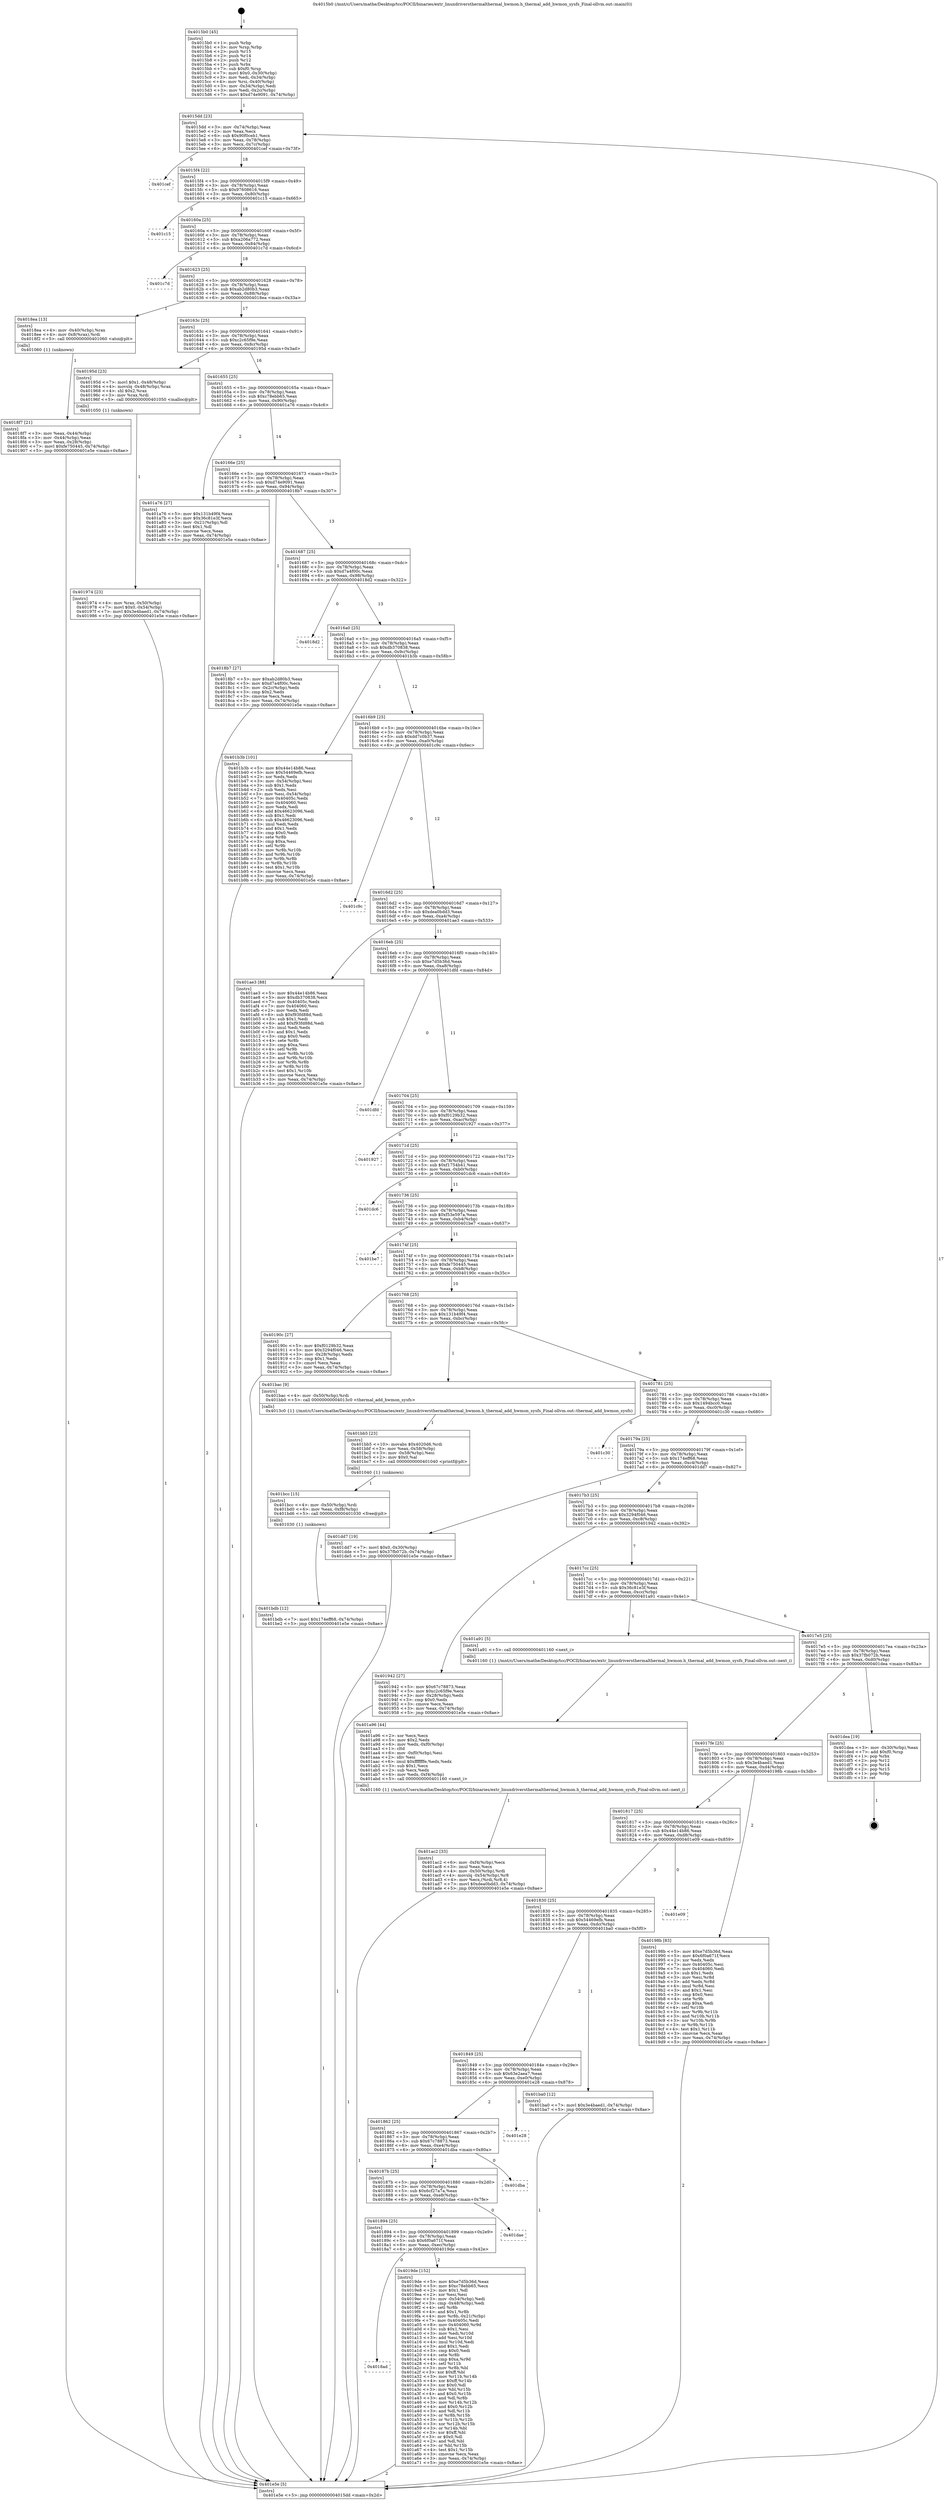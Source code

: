 digraph "0x4015b0" {
  label = "0x4015b0 (/mnt/c/Users/mathe/Desktop/tcc/POCII/binaries/extr_linuxdriversthermalthermal_hwmon.h_thermal_add_hwmon_sysfs_Final-ollvm.out::main(0))"
  labelloc = "t"
  node[shape=record]

  Entry [label="",width=0.3,height=0.3,shape=circle,fillcolor=black,style=filled]
  "0x4015dd" [label="{
     0x4015dd [23]\l
     | [instrs]\l
     &nbsp;&nbsp;0x4015dd \<+3\>: mov -0x74(%rbp),%eax\l
     &nbsp;&nbsp;0x4015e0 \<+2\>: mov %eax,%ecx\l
     &nbsp;&nbsp;0x4015e2 \<+6\>: sub $0x90f0ceb1,%ecx\l
     &nbsp;&nbsp;0x4015e8 \<+3\>: mov %eax,-0x78(%rbp)\l
     &nbsp;&nbsp;0x4015eb \<+3\>: mov %ecx,-0x7c(%rbp)\l
     &nbsp;&nbsp;0x4015ee \<+6\>: je 0000000000401cef \<main+0x73f\>\l
  }"]
  "0x401cef" [label="{
     0x401cef\l
  }", style=dashed]
  "0x4015f4" [label="{
     0x4015f4 [22]\l
     | [instrs]\l
     &nbsp;&nbsp;0x4015f4 \<+5\>: jmp 00000000004015f9 \<main+0x49\>\l
     &nbsp;&nbsp;0x4015f9 \<+3\>: mov -0x78(%rbp),%eax\l
     &nbsp;&nbsp;0x4015fc \<+5\>: sub $0x97608616,%eax\l
     &nbsp;&nbsp;0x401601 \<+3\>: mov %eax,-0x80(%rbp)\l
     &nbsp;&nbsp;0x401604 \<+6\>: je 0000000000401c15 \<main+0x665\>\l
  }"]
  Exit [label="",width=0.3,height=0.3,shape=circle,fillcolor=black,style=filled,peripheries=2]
  "0x401c15" [label="{
     0x401c15\l
  }", style=dashed]
  "0x40160a" [label="{
     0x40160a [25]\l
     | [instrs]\l
     &nbsp;&nbsp;0x40160a \<+5\>: jmp 000000000040160f \<main+0x5f\>\l
     &nbsp;&nbsp;0x40160f \<+3\>: mov -0x78(%rbp),%eax\l
     &nbsp;&nbsp;0x401612 \<+5\>: sub $0xa206a772,%eax\l
     &nbsp;&nbsp;0x401617 \<+6\>: mov %eax,-0x84(%rbp)\l
     &nbsp;&nbsp;0x40161d \<+6\>: je 0000000000401c7d \<main+0x6cd\>\l
  }"]
  "0x401bdb" [label="{
     0x401bdb [12]\l
     | [instrs]\l
     &nbsp;&nbsp;0x401bdb \<+7\>: movl $0x174eff68,-0x74(%rbp)\l
     &nbsp;&nbsp;0x401be2 \<+5\>: jmp 0000000000401e5e \<main+0x8ae\>\l
  }"]
  "0x401c7d" [label="{
     0x401c7d\l
  }", style=dashed]
  "0x401623" [label="{
     0x401623 [25]\l
     | [instrs]\l
     &nbsp;&nbsp;0x401623 \<+5\>: jmp 0000000000401628 \<main+0x78\>\l
     &nbsp;&nbsp;0x401628 \<+3\>: mov -0x78(%rbp),%eax\l
     &nbsp;&nbsp;0x40162b \<+5\>: sub $0xab2d80b3,%eax\l
     &nbsp;&nbsp;0x401630 \<+6\>: mov %eax,-0x88(%rbp)\l
     &nbsp;&nbsp;0x401636 \<+6\>: je 00000000004018ea \<main+0x33a\>\l
  }"]
  "0x401bcc" [label="{
     0x401bcc [15]\l
     | [instrs]\l
     &nbsp;&nbsp;0x401bcc \<+4\>: mov -0x50(%rbp),%rdi\l
     &nbsp;&nbsp;0x401bd0 \<+6\>: mov %eax,-0xf8(%rbp)\l
     &nbsp;&nbsp;0x401bd6 \<+5\>: call 0000000000401030 \<free@plt\>\l
     | [calls]\l
     &nbsp;&nbsp;0x401030 \{1\} (unknown)\l
  }"]
  "0x4018ea" [label="{
     0x4018ea [13]\l
     | [instrs]\l
     &nbsp;&nbsp;0x4018ea \<+4\>: mov -0x40(%rbp),%rax\l
     &nbsp;&nbsp;0x4018ee \<+4\>: mov 0x8(%rax),%rdi\l
     &nbsp;&nbsp;0x4018f2 \<+5\>: call 0000000000401060 \<atoi@plt\>\l
     | [calls]\l
     &nbsp;&nbsp;0x401060 \{1\} (unknown)\l
  }"]
  "0x40163c" [label="{
     0x40163c [25]\l
     | [instrs]\l
     &nbsp;&nbsp;0x40163c \<+5\>: jmp 0000000000401641 \<main+0x91\>\l
     &nbsp;&nbsp;0x401641 \<+3\>: mov -0x78(%rbp),%eax\l
     &nbsp;&nbsp;0x401644 \<+5\>: sub $0xc2c65f9e,%eax\l
     &nbsp;&nbsp;0x401649 \<+6\>: mov %eax,-0x8c(%rbp)\l
     &nbsp;&nbsp;0x40164f \<+6\>: je 000000000040195d \<main+0x3ad\>\l
  }"]
  "0x401bb5" [label="{
     0x401bb5 [23]\l
     | [instrs]\l
     &nbsp;&nbsp;0x401bb5 \<+10\>: movabs $0x4020d6,%rdi\l
     &nbsp;&nbsp;0x401bbf \<+3\>: mov %eax,-0x58(%rbp)\l
     &nbsp;&nbsp;0x401bc2 \<+3\>: mov -0x58(%rbp),%esi\l
     &nbsp;&nbsp;0x401bc5 \<+2\>: mov $0x0,%al\l
     &nbsp;&nbsp;0x401bc7 \<+5\>: call 0000000000401040 \<printf@plt\>\l
     | [calls]\l
     &nbsp;&nbsp;0x401040 \{1\} (unknown)\l
  }"]
  "0x40195d" [label="{
     0x40195d [23]\l
     | [instrs]\l
     &nbsp;&nbsp;0x40195d \<+7\>: movl $0x1,-0x48(%rbp)\l
     &nbsp;&nbsp;0x401964 \<+4\>: movslq -0x48(%rbp),%rax\l
     &nbsp;&nbsp;0x401968 \<+4\>: shl $0x2,%rax\l
     &nbsp;&nbsp;0x40196c \<+3\>: mov %rax,%rdi\l
     &nbsp;&nbsp;0x40196f \<+5\>: call 0000000000401050 \<malloc@plt\>\l
     | [calls]\l
     &nbsp;&nbsp;0x401050 \{1\} (unknown)\l
  }"]
  "0x401655" [label="{
     0x401655 [25]\l
     | [instrs]\l
     &nbsp;&nbsp;0x401655 \<+5\>: jmp 000000000040165a \<main+0xaa\>\l
     &nbsp;&nbsp;0x40165a \<+3\>: mov -0x78(%rbp),%eax\l
     &nbsp;&nbsp;0x40165d \<+5\>: sub $0xc78ebb65,%eax\l
     &nbsp;&nbsp;0x401662 \<+6\>: mov %eax,-0x90(%rbp)\l
     &nbsp;&nbsp;0x401668 \<+6\>: je 0000000000401a76 \<main+0x4c6\>\l
  }"]
  "0x401ac2" [label="{
     0x401ac2 [33]\l
     | [instrs]\l
     &nbsp;&nbsp;0x401ac2 \<+6\>: mov -0xf4(%rbp),%ecx\l
     &nbsp;&nbsp;0x401ac8 \<+3\>: imul %eax,%ecx\l
     &nbsp;&nbsp;0x401acb \<+4\>: mov -0x50(%rbp),%rdi\l
     &nbsp;&nbsp;0x401acf \<+4\>: movslq -0x54(%rbp),%r8\l
     &nbsp;&nbsp;0x401ad3 \<+4\>: mov %ecx,(%rdi,%r8,4)\l
     &nbsp;&nbsp;0x401ad7 \<+7\>: movl $0xdea0bdd3,-0x74(%rbp)\l
     &nbsp;&nbsp;0x401ade \<+5\>: jmp 0000000000401e5e \<main+0x8ae\>\l
  }"]
  "0x401a76" [label="{
     0x401a76 [27]\l
     | [instrs]\l
     &nbsp;&nbsp;0x401a76 \<+5\>: mov $0x131b49f4,%eax\l
     &nbsp;&nbsp;0x401a7b \<+5\>: mov $0x36c81e3f,%ecx\l
     &nbsp;&nbsp;0x401a80 \<+3\>: mov -0x21(%rbp),%dl\l
     &nbsp;&nbsp;0x401a83 \<+3\>: test $0x1,%dl\l
     &nbsp;&nbsp;0x401a86 \<+3\>: cmovne %ecx,%eax\l
     &nbsp;&nbsp;0x401a89 \<+3\>: mov %eax,-0x74(%rbp)\l
     &nbsp;&nbsp;0x401a8c \<+5\>: jmp 0000000000401e5e \<main+0x8ae\>\l
  }"]
  "0x40166e" [label="{
     0x40166e [25]\l
     | [instrs]\l
     &nbsp;&nbsp;0x40166e \<+5\>: jmp 0000000000401673 \<main+0xc3\>\l
     &nbsp;&nbsp;0x401673 \<+3\>: mov -0x78(%rbp),%eax\l
     &nbsp;&nbsp;0x401676 \<+5\>: sub $0xd74e9091,%eax\l
     &nbsp;&nbsp;0x40167b \<+6\>: mov %eax,-0x94(%rbp)\l
     &nbsp;&nbsp;0x401681 \<+6\>: je 00000000004018b7 \<main+0x307\>\l
  }"]
  "0x401a96" [label="{
     0x401a96 [44]\l
     | [instrs]\l
     &nbsp;&nbsp;0x401a96 \<+2\>: xor %ecx,%ecx\l
     &nbsp;&nbsp;0x401a98 \<+5\>: mov $0x2,%edx\l
     &nbsp;&nbsp;0x401a9d \<+6\>: mov %edx,-0xf0(%rbp)\l
     &nbsp;&nbsp;0x401aa3 \<+1\>: cltd\l
     &nbsp;&nbsp;0x401aa4 \<+6\>: mov -0xf0(%rbp),%esi\l
     &nbsp;&nbsp;0x401aaa \<+2\>: idiv %esi\l
     &nbsp;&nbsp;0x401aac \<+6\>: imul $0xfffffffe,%edx,%edx\l
     &nbsp;&nbsp;0x401ab2 \<+3\>: sub $0x1,%ecx\l
     &nbsp;&nbsp;0x401ab5 \<+2\>: sub %ecx,%edx\l
     &nbsp;&nbsp;0x401ab7 \<+6\>: mov %edx,-0xf4(%rbp)\l
     &nbsp;&nbsp;0x401abd \<+5\>: call 0000000000401160 \<next_i\>\l
     | [calls]\l
     &nbsp;&nbsp;0x401160 \{1\} (/mnt/c/Users/mathe/Desktop/tcc/POCII/binaries/extr_linuxdriversthermalthermal_hwmon.h_thermal_add_hwmon_sysfs_Final-ollvm.out::next_i)\l
  }"]
  "0x4018b7" [label="{
     0x4018b7 [27]\l
     | [instrs]\l
     &nbsp;&nbsp;0x4018b7 \<+5\>: mov $0xab2d80b3,%eax\l
     &nbsp;&nbsp;0x4018bc \<+5\>: mov $0xd7a4f00c,%ecx\l
     &nbsp;&nbsp;0x4018c1 \<+3\>: mov -0x2c(%rbp),%edx\l
     &nbsp;&nbsp;0x4018c4 \<+3\>: cmp $0x2,%edx\l
     &nbsp;&nbsp;0x4018c7 \<+3\>: cmovne %ecx,%eax\l
     &nbsp;&nbsp;0x4018ca \<+3\>: mov %eax,-0x74(%rbp)\l
     &nbsp;&nbsp;0x4018cd \<+5\>: jmp 0000000000401e5e \<main+0x8ae\>\l
  }"]
  "0x401687" [label="{
     0x401687 [25]\l
     | [instrs]\l
     &nbsp;&nbsp;0x401687 \<+5\>: jmp 000000000040168c \<main+0xdc\>\l
     &nbsp;&nbsp;0x40168c \<+3\>: mov -0x78(%rbp),%eax\l
     &nbsp;&nbsp;0x40168f \<+5\>: sub $0xd7a4f00c,%eax\l
     &nbsp;&nbsp;0x401694 \<+6\>: mov %eax,-0x98(%rbp)\l
     &nbsp;&nbsp;0x40169a \<+6\>: je 00000000004018d2 \<main+0x322\>\l
  }"]
  "0x401e5e" [label="{
     0x401e5e [5]\l
     | [instrs]\l
     &nbsp;&nbsp;0x401e5e \<+5\>: jmp 00000000004015dd \<main+0x2d\>\l
  }"]
  "0x4015b0" [label="{
     0x4015b0 [45]\l
     | [instrs]\l
     &nbsp;&nbsp;0x4015b0 \<+1\>: push %rbp\l
     &nbsp;&nbsp;0x4015b1 \<+3\>: mov %rsp,%rbp\l
     &nbsp;&nbsp;0x4015b4 \<+2\>: push %r15\l
     &nbsp;&nbsp;0x4015b6 \<+2\>: push %r14\l
     &nbsp;&nbsp;0x4015b8 \<+2\>: push %r12\l
     &nbsp;&nbsp;0x4015ba \<+1\>: push %rbx\l
     &nbsp;&nbsp;0x4015bb \<+7\>: sub $0xf0,%rsp\l
     &nbsp;&nbsp;0x4015c2 \<+7\>: movl $0x0,-0x30(%rbp)\l
     &nbsp;&nbsp;0x4015c9 \<+3\>: mov %edi,-0x34(%rbp)\l
     &nbsp;&nbsp;0x4015cc \<+4\>: mov %rsi,-0x40(%rbp)\l
     &nbsp;&nbsp;0x4015d0 \<+3\>: mov -0x34(%rbp),%edi\l
     &nbsp;&nbsp;0x4015d3 \<+3\>: mov %edi,-0x2c(%rbp)\l
     &nbsp;&nbsp;0x4015d6 \<+7\>: movl $0xd74e9091,-0x74(%rbp)\l
  }"]
  "0x4018f7" [label="{
     0x4018f7 [21]\l
     | [instrs]\l
     &nbsp;&nbsp;0x4018f7 \<+3\>: mov %eax,-0x44(%rbp)\l
     &nbsp;&nbsp;0x4018fa \<+3\>: mov -0x44(%rbp),%eax\l
     &nbsp;&nbsp;0x4018fd \<+3\>: mov %eax,-0x28(%rbp)\l
     &nbsp;&nbsp;0x401900 \<+7\>: movl $0xfe750445,-0x74(%rbp)\l
     &nbsp;&nbsp;0x401907 \<+5\>: jmp 0000000000401e5e \<main+0x8ae\>\l
  }"]
  "0x4018ad" [label="{
     0x4018ad\l
  }", style=dashed]
  "0x4018d2" [label="{
     0x4018d2\l
  }", style=dashed]
  "0x4016a0" [label="{
     0x4016a0 [25]\l
     | [instrs]\l
     &nbsp;&nbsp;0x4016a0 \<+5\>: jmp 00000000004016a5 \<main+0xf5\>\l
     &nbsp;&nbsp;0x4016a5 \<+3\>: mov -0x78(%rbp),%eax\l
     &nbsp;&nbsp;0x4016a8 \<+5\>: sub $0xdb370838,%eax\l
     &nbsp;&nbsp;0x4016ad \<+6\>: mov %eax,-0x9c(%rbp)\l
     &nbsp;&nbsp;0x4016b3 \<+6\>: je 0000000000401b3b \<main+0x58b\>\l
  }"]
  "0x4019de" [label="{
     0x4019de [152]\l
     | [instrs]\l
     &nbsp;&nbsp;0x4019de \<+5\>: mov $0xe7d5b36d,%eax\l
     &nbsp;&nbsp;0x4019e3 \<+5\>: mov $0xc78ebb65,%ecx\l
     &nbsp;&nbsp;0x4019e8 \<+2\>: mov $0x1,%dl\l
     &nbsp;&nbsp;0x4019ea \<+2\>: xor %esi,%esi\l
     &nbsp;&nbsp;0x4019ec \<+3\>: mov -0x54(%rbp),%edi\l
     &nbsp;&nbsp;0x4019ef \<+3\>: cmp -0x48(%rbp),%edi\l
     &nbsp;&nbsp;0x4019f2 \<+4\>: setl %r8b\l
     &nbsp;&nbsp;0x4019f6 \<+4\>: and $0x1,%r8b\l
     &nbsp;&nbsp;0x4019fa \<+4\>: mov %r8b,-0x21(%rbp)\l
     &nbsp;&nbsp;0x4019fe \<+7\>: mov 0x40405c,%edi\l
     &nbsp;&nbsp;0x401a05 \<+8\>: mov 0x404060,%r9d\l
     &nbsp;&nbsp;0x401a0d \<+3\>: sub $0x1,%esi\l
     &nbsp;&nbsp;0x401a10 \<+3\>: mov %edi,%r10d\l
     &nbsp;&nbsp;0x401a13 \<+3\>: add %esi,%r10d\l
     &nbsp;&nbsp;0x401a16 \<+4\>: imul %r10d,%edi\l
     &nbsp;&nbsp;0x401a1a \<+3\>: and $0x1,%edi\l
     &nbsp;&nbsp;0x401a1d \<+3\>: cmp $0x0,%edi\l
     &nbsp;&nbsp;0x401a20 \<+4\>: sete %r8b\l
     &nbsp;&nbsp;0x401a24 \<+4\>: cmp $0xa,%r9d\l
     &nbsp;&nbsp;0x401a28 \<+4\>: setl %r11b\l
     &nbsp;&nbsp;0x401a2c \<+3\>: mov %r8b,%bl\l
     &nbsp;&nbsp;0x401a2f \<+3\>: xor $0xff,%bl\l
     &nbsp;&nbsp;0x401a32 \<+3\>: mov %r11b,%r14b\l
     &nbsp;&nbsp;0x401a35 \<+4\>: xor $0xff,%r14b\l
     &nbsp;&nbsp;0x401a39 \<+3\>: xor $0x0,%dl\l
     &nbsp;&nbsp;0x401a3c \<+3\>: mov %bl,%r15b\l
     &nbsp;&nbsp;0x401a3f \<+4\>: and $0x0,%r15b\l
     &nbsp;&nbsp;0x401a43 \<+3\>: and %dl,%r8b\l
     &nbsp;&nbsp;0x401a46 \<+3\>: mov %r14b,%r12b\l
     &nbsp;&nbsp;0x401a49 \<+4\>: and $0x0,%r12b\l
     &nbsp;&nbsp;0x401a4d \<+3\>: and %dl,%r11b\l
     &nbsp;&nbsp;0x401a50 \<+3\>: or %r8b,%r15b\l
     &nbsp;&nbsp;0x401a53 \<+3\>: or %r11b,%r12b\l
     &nbsp;&nbsp;0x401a56 \<+3\>: xor %r12b,%r15b\l
     &nbsp;&nbsp;0x401a59 \<+3\>: or %r14b,%bl\l
     &nbsp;&nbsp;0x401a5c \<+3\>: xor $0xff,%bl\l
     &nbsp;&nbsp;0x401a5f \<+3\>: or $0x0,%dl\l
     &nbsp;&nbsp;0x401a62 \<+2\>: and %dl,%bl\l
     &nbsp;&nbsp;0x401a64 \<+3\>: or %bl,%r15b\l
     &nbsp;&nbsp;0x401a67 \<+4\>: test $0x1,%r15b\l
     &nbsp;&nbsp;0x401a6b \<+3\>: cmovne %ecx,%eax\l
     &nbsp;&nbsp;0x401a6e \<+3\>: mov %eax,-0x74(%rbp)\l
     &nbsp;&nbsp;0x401a71 \<+5\>: jmp 0000000000401e5e \<main+0x8ae\>\l
  }"]
  "0x401b3b" [label="{
     0x401b3b [101]\l
     | [instrs]\l
     &nbsp;&nbsp;0x401b3b \<+5\>: mov $0x44e14b86,%eax\l
     &nbsp;&nbsp;0x401b40 \<+5\>: mov $0x54469efb,%ecx\l
     &nbsp;&nbsp;0x401b45 \<+2\>: xor %edx,%edx\l
     &nbsp;&nbsp;0x401b47 \<+3\>: mov -0x54(%rbp),%esi\l
     &nbsp;&nbsp;0x401b4a \<+3\>: sub $0x1,%edx\l
     &nbsp;&nbsp;0x401b4d \<+2\>: sub %edx,%esi\l
     &nbsp;&nbsp;0x401b4f \<+3\>: mov %esi,-0x54(%rbp)\l
     &nbsp;&nbsp;0x401b52 \<+7\>: mov 0x40405c,%edx\l
     &nbsp;&nbsp;0x401b59 \<+7\>: mov 0x404060,%esi\l
     &nbsp;&nbsp;0x401b60 \<+2\>: mov %edx,%edi\l
     &nbsp;&nbsp;0x401b62 \<+6\>: add $0x46623096,%edi\l
     &nbsp;&nbsp;0x401b68 \<+3\>: sub $0x1,%edi\l
     &nbsp;&nbsp;0x401b6b \<+6\>: sub $0x46623096,%edi\l
     &nbsp;&nbsp;0x401b71 \<+3\>: imul %edi,%edx\l
     &nbsp;&nbsp;0x401b74 \<+3\>: and $0x1,%edx\l
     &nbsp;&nbsp;0x401b77 \<+3\>: cmp $0x0,%edx\l
     &nbsp;&nbsp;0x401b7a \<+4\>: sete %r8b\l
     &nbsp;&nbsp;0x401b7e \<+3\>: cmp $0xa,%esi\l
     &nbsp;&nbsp;0x401b81 \<+4\>: setl %r9b\l
     &nbsp;&nbsp;0x401b85 \<+3\>: mov %r8b,%r10b\l
     &nbsp;&nbsp;0x401b88 \<+3\>: and %r9b,%r10b\l
     &nbsp;&nbsp;0x401b8b \<+3\>: xor %r9b,%r8b\l
     &nbsp;&nbsp;0x401b8e \<+3\>: or %r8b,%r10b\l
     &nbsp;&nbsp;0x401b91 \<+4\>: test $0x1,%r10b\l
     &nbsp;&nbsp;0x401b95 \<+3\>: cmovne %ecx,%eax\l
     &nbsp;&nbsp;0x401b98 \<+3\>: mov %eax,-0x74(%rbp)\l
     &nbsp;&nbsp;0x401b9b \<+5\>: jmp 0000000000401e5e \<main+0x8ae\>\l
  }"]
  "0x4016b9" [label="{
     0x4016b9 [25]\l
     | [instrs]\l
     &nbsp;&nbsp;0x4016b9 \<+5\>: jmp 00000000004016be \<main+0x10e\>\l
     &nbsp;&nbsp;0x4016be \<+3\>: mov -0x78(%rbp),%eax\l
     &nbsp;&nbsp;0x4016c1 \<+5\>: sub $0xdd7c0b37,%eax\l
     &nbsp;&nbsp;0x4016c6 \<+6\>: mov %eax,-0xa0(%rbp)\l
     &nbsp;&nbsp;0x4016cc \<+6\>: je 0000000000401c9c \<main+0x6ec\>\l
  }"]
  "0x401894" [label="{
     0x401894 [25]\l
     | [instrs]\l
     &nbsp;&nbsp;0x401894 \<+5\>: jmp 0000000000401899 \<main+0x2e9\>\l
     &nbsp;&nbsp;0x401899 \<+3\>: mov -0x78(%rbp),%eax\l
     &nbsp;&nbsp;0x40189c \<+5\>: sub $0x6f0a671f,%eax\l
     &nbsp;&nbsp;0x4018a1 \<+6\>: mov %eax,-0xec(%rbp)\l
     &nbsp;&nbsp;0x4018a7 \<+6\>: je 00000000004019de \<main+0x42e\>\l
  }"]
  "0x401c9c" [label="{
     0x401c9c\l
  }", style=dashed]
  "0x4016d2" [label="{
     0x4016d2 [25]\l
     | [instrs]\l
     &nbsp;&nbsp;0x4016d2 \<+5\>: jmp 00000000004016d7 \<main+0x127\>\l
     &nbsp;&nbsp;0x4016d7 \<+3\>: mov -0x78(%rbp),%eax\l
     &nbsp;&nbsp;0x4016da \<+5\>: sub $0xdea0bdd3,%eax\l
     &nbsp;&nbsp;0x4016df \<+6\>: mov %eax,-0xa4(%rbp)\l
     &nbsp;&nbsp;0x4016e5 \<+6\>: je 0000000000401ae3 \<main+0x533\>\l
  }"]
  "0x401dae" [label="{
     0x401dae\l
  }", style=dashed]
  "0x401ae3" [label="{
     0x401ae3 [88]\l
     | [instrs]\l
     &nbsp;&nbsp;0x401ae3 \<+5\>: mov $0x44e14b86,%eax\l
     &nbsp;&nbsp;0x401ae8 \<+5\>: mov $0xdb370838,%ecx\l
     &nbsp;&nbsp;0x401aed \<+7\>: mov 0x40405c,%edx\l
     &nbsp;&nbsp;0x401af4 \<+7\>: mov 0x404060,%esi\l
     &nbsp;&nbsp;0x401afb \<+2\>: mov %edx,%edi\l
     &nbsp;&nbsp;0x401afd \<+6\>: sub $0xf93fd88d,%edi\l
     &nbsp;&nbsp;0x401b03 \<+3\>: sub $0x1,%edi\l
     &nbsp;&nbsp;0x401b06 \<+6\>: add $0xf93fd88d,%edi\l
     &nbsp;&nbsp;0x401b0c \<+3\>: imul %edi,%edx\l
     &nbsp;&nbsp;0x401b0f \<+3\>: and $0x1,%edx\l
     &nbsp;&nbsp;0x401b12 \<+3\>: cmp $0x0,%edx\l
     &nbsp;&nbsp;0x401b15 \<+4\>: sete %r8b\l
     &nbsp;&nbsp;0x401b19 \<+3\>: cmp $0xa,%esi\l
     &nbsp;&nbsp;0x401b1c \<+4\>: setl %r9b\l
     &nbsp;&nbsp;0x401b20 \<+3\>: mov %r8b,%r10b\l
     &nbsp;&nbsp;0x401b23 \<+3\>: and %r9b,%r10b\l
     &nbsp;&nbsp;0x401b26 \<+3\>: xor %r9b,%r8b\l
     &nbsp;&nbsp;0x401b29 \<+3\>: or %r8b,%r10b\l
     &nbsp;&nbsp;0x401b2c \<+4\>: test $0x1,%r10b\l
     &nbsp;&nbsp;0x401b30 \<+3\>: cmovne %ecx,%eax\l
     &nbsp;&nbsp;0x401b33 \<+3\>: mov %eax,-0x74(%rbp)\l
     &nbsp;&nbsp;0x401b36 \<+5\>: jmp 0000000000401e5e \<main+0x8ae\>\l
  }"]
  "0x4016eb" [label="{
     0x4016eb [25]\l
     | [instrs]\l
     &nbsp;&nbsp;0x4016eb \<+5\>: jmp 00000000004016f0 \<main+0x140\>\l
     &nbsp;&nbsp;0x4016f0 \<+3\>: mov -0x78(%rbp),%eax\l
     &nbsp;&nbsp;0x4016f3 \<+5\>: sub $0xe7d5b36d,%eax\l
     &nbsp;&nbsp;0x4016f8 \<+6\>: mov %eax,-0xa8(%rbp)\l
     &nbsp;&nbsp;0x4016fe \<+6\>: je 0000000000401dfd \<main+0x84d\>\l
  }"]
  "0x40187b" [label="{
     0x40187b [25]\l
     | [instrs]\l
     &nbsp;&nbsp;0x40187b \<+5\>: jmp 0000000000401880 \<main+0x2d0\>\l
     &nbsp;&nbsp;0x401880 \<+3\>: mov -0x78(%rbp),%eax\l
     &nbsp;&nbsp;0x401883 \<+5\>: sub $0x6cf27a7a,%eax\l
     &nbsp;&nbsp;0x401888 \<+6\>: mov %eax,-0xe8(%rbp)\l
     &nbsp;&nbsp;0x40188e \<+6\>: je 0000000000401dae \<main+0x7fe\>\l
  }"]
  "0x401dfd" [label="{
     0x401dfd\l
  }", style=dashed]
  "0x401704" [label="{
     0x401704 [25]\l
     | [instrs]\l
     &nbsp;&nbsp;0x401704 \<+5\>: jmp 0000000000401709 \<main+0x159\>\l
     &nbsp;&nbsp;0x401709 \<+3\>: mov -0x78(%rbp),%eax\l
     &nbsp;&nbsp;0x40170c \<+5\>: sub $0xf0129b32,%eax\l
     &nbsp;&nbsp;0x401711 \<+6\>: mov %eax,-0xac(%rbp)\l
     &nbsp;&nbsp;0x401717 \<+6\>: je 0000000000401927 \<main+0x377\>\l
  }"]
  "0x401dba" [label="{
     0x401dba\l
  }", style=dashed]
  "0x401927" [label="{
     0x401927\l
  }", style=dashed]
  "0x40171d" [label="{
     0x40171d [25]\l
     | [instrs]\l
     &nbsp;&nbsp;0x40171d \<+5\>: jmp 0000000000401722 \<main+0x172\>\l
     &nbsp;&nbsp;0x401722 \<+3\>: mov -0x78(%rbp),%eax\l
     &nbsp;&nbsp;0x401725 \<+5\>: sub $0xf1754b41,%eax\l
     &nbsp;&nbsp;0x40172a \<+6\>: mov %eax,-0xb0(%rbp)\l
     &nbsp;&nbsp;0x401730 \<+6\>: je 0000000000401dc6 \<main+0x816\>\l
  }"]
  "0x401862" [label="{
     0x401862 [25]\l
     | [instrs]\l
     &nbsp;&nbsp;0x401862 \<+5\>: jmp 0000000000401867 \<main+0x2b7\>\l
     &nbsp;&nbsp;0x401867 \<+3\>: mov -0x78(%rbp),%eax\l
     &nbsp;&nbsp;0x40186a \<+5\>: sub $0x67c78873,%eax\l
     &nbsp;&nbsp;0x40186f \<+6\>: mov %eax,-0xe4(%rbp)\l
     &nbsp;&nbsp;0x401875 \<+6\>: je 0000000000401dba \<main+0x80a\>\l
  }"]
  "0x401dc6" [label="{
     0x401dc6\l
  }", style=dashed]
  "0x401736" [label="{
     0x401736 [25]\l
     | [instrs]\l
     &nbsp;&nbsp;0x401736 \<+5\>: jmp 000000000040173b \<main+0x18b\>\l
     &nbsp;&nbsp;0x40173b \<+3\>: mov -0x78(%rbp),%eax\l
     &nbsp;&nbsp;0x40173e \<+5\>: sub $0xf53e597a,%eax\l
     &nbsp;&nbsp;0x401743 \<+6\>: mov %eax,-0xb4(%rbp)\l
     &nbsp;&nbsp;0x401749 \<+6\>: je 0000000000401be7 \<main+0x637\>\l
  }"]
  "0x401e28" [label="{
     0x401e28\l
  }", style=dashed]
  "0x401be7" [label="{
     0x401be7\l
  }", style=dashed]
  "0x40174f" [label="{
     0x40174f [25]\l
     | [instrs]\l
     &nbsp;&nbsp;0x40174f \<+5\>: jmp 0000000000401754 \<main+0x1a4\>\l
     &nbsp;&nbsp;0x401754 \<+3\>: mov -0x78(%rbp),%eax\l
     &nbsp;&nbsp;0x401757 \<+5\>: sub $0xfe750445,%eax\l
     &nbsp;&nbsp;0x40175c \<+6\>: mov %eax,-0xb8(%rbp)\l
     &nbsp;&nbsp;0x401762 \<+6\>: je 000000000040190c \<main+0x35c\>\l
  }"]
  "0x401849" [label="{
     0x401849 [25]\l
     | [instrs]\l
     &nbsp;&nbsp;0x401849 \<+5\>: jmp 000000000040184e \<main+0x29e\>\l
     &nbsp;&nbsp;0x40184e \<+3\>: mov -0x78(%rbp),%eax\l
     &nbsp;&nbsp;0x401851 \<+5\>: sub $0x63e2aea7,%eax\l
     &nbsp;&nbsp;0x401856 \<+6\>: mov %eax,-0xe0(%rbp)\l
     &nbsp;&nbsp;0x40185c \<+6\>: je 0000000000401e28 \<main+0x878\>\l
  }"]
  "0x40190c" [label="{
     0x40190c [27]\l
     | [instrs]\l
     &nbsp;&nbsp;0x40190c \<+5\>: mov $0xf0129b32,%eax\l
     &nbsp;&nbsp;0x401911 \<+5\>: mov $0x3294f046,%ecx\l
     &nbsp;&nbsp;0x401916 \<+3\>: mov -0x28(%rbp),%edx\l
     &nbsp;&nbsp;0x401919 \<+3\>: cmp $0x1,%edx\l
     &nbsp;&nbsp;0x40191c \<+3\>: cmovl %ecx,%eax\l
     &nbsp;&nbsp;0x40191f \<+3\>: mov %eax,-0x74(%rbp)\l
     &nbsp;&nbsp;0x401922 \<+5\>: jmp 0000000000401e5e \<main+0x8ae\>\l
  }"]
  "0x401768" [label="{
     0x401768 [25]\l
     | [instrs]\l
     &nbsp;&nbsp;0x401768 \<+5\>: jmp 000000000040176d \<main+0x1bd\>\l
     &nbsp;&nbsp;0x40176d \<+3\>: mov -0x78(%rbp),%eax\l
     &nbsp;&nbsp;0x401770 \<+5\>: sub $0x131b49f4,%eax\l
     &nbsp;&nbsp;0x401775 \<+6\>: mov %eax,-0xbc(%rbp)\l
     &nbsp;&nbsp;0x40177b \<+6\>: je 0000000000401bac \<main+0x5fc\>\l
  }"]
  "0x401ba0" [label="{
     0x401ba0 [12]\l
     | [instrs]\l
     &nbsp;&nbsp;0x401ba0 \<+7\>: movl $0x3e4baed1,-0x74(%rbp)\l
     &nbsp;&nbsp;0x401ba7 \<+5\>: jmp 0000000000401e5e \<main+0x8ae\>\l
  }"]
  "0x401bac" [label="{
     0x401bac [9]\l
     | [instrs]\l
     &nbsp;&nbsp;0x401bac \<+4\>: mov -0x50(%rbp),%rdi\l
     &nbsp;&nbsp;0x401bb0 \<+5\>: call 00000000004013c0 \<thermal_add_hwmon_sysfs\>\l
     | [calls]\l
     &nbsp;&nbsp;0x4013c0 \{1\} (/mnt/c/Users/mathe/Desktop/tcc/POCII/binaries/extr_linuxdriversthermalthermal_hwmon.h_thermal_add_hwmon_sysfs_Final-ollvm.out::thermal_add_hwmon_sysfs)\l
  }"]
  "0x401781" [label="{
     0x401781 [25]\l
     | [instrs]\l
     &nbsp;&nbsp;0x401781 \<+5\>: jmp 0000000000401786 \<main+0x1d6\>\l
     &nbsp;&nbsp;0x401786 \<+3\>: mov -0x78(%rbp),%eax\l
     &nbsp;&nbsp;0x401789 \<+5\>: sub $0x1494bcc0,%eax\l
     &nbsp;&nbsp;0x40178e \<+6\>: mov %eax,-0xc0(%rbp)\l
     &nbsp;&nbsp;0x401794 \<+6\>: je 0000000000401c30 \<main+0x680\>\l
  }"]
  "0x401830" [label="{
     0x401830 [25]\l
     | [instrs]\l
     &nbsp;&nbsp;0x401830 \<+5\>: jmp 0000000000401835 \<main+0x285\>\l
     &nbsp;&nbsp;0x401835 \<+3\>: mov -0x78(%rbp),%eax\l
     &nbsp;&nbsp;0x401838 \<+5\>: sub $0x54469efb,%eax\l
     &nbsp;&nbsp;0x40183d \<+6\>: mov %eax,-0xdc(%rbp)\l
     &nbsp;&nbsp;0x401843 \<+6\>: je 0000000000401ba0 \<main+0x5f0\>\l
  }"]
  "0x401c30" [label="{
     0x401c30\l
  }", style=dashed]
  "0x40179a" [label="{
     0x40179a [25]\l
     | [instrs]\l
     &nbsp;&nbsp;0x40179a \<+5\>: jmp 000000000040179f \<main+0x1ef\>\l
     &nbsp;&nbsp;0x40179f \<+3\>: mov -0x78(%rbp),%eax\l
     &nbsp;&nbsp;0x4017a2 \<+5\>: sub $0x174eff68,%eax\l
     &nbsp;&nbsp;0x4017a7 \<+6\>: mov %eax,-0xc4(%rbp)\l
     &nbsp;&nbsp;0x4017ad \<+6\>: je 0000000000401dd7 \<main+0x827\>\l
  }"]
  "0x401e09" [label="{
     0x401e09\l
  }", style=dashed]
  "0x401dd7" [label="{
     0x401dd7 [19]\l
     | [instrs]\l
     &nbsp;&nbsp;0x401dd7 \<+7\>: movl $0x0,-0x30(%rbp)\l
     &nbsp;&nbsp;0x401dde \<+7\>: movl $0x37fb072b,-0x74(%rbp)\l
     &nbsp;&nbsp;0x401de5 \<+5\>: jmp 0000000000401e5e \<main+0x8ae\>\l
  }"]
  "0x4017b3" [label="{
     0x4017b3 [25]\l
     | [instrs]\l
     &nbsp;&nbsp;0x4017b3 \<+5\>: jmp 00000000004017b8 \<main+0x208\>\l
     &nbsp;&nbsp;0x4017b8 \<+3\>: mov -0x78(%rbp),%eax\l
     &nbsp;&nbsp;0x4017bb \<+5\>: sub $0x3294f046,%eax\l
     &nbsp;&nbsp;0x4017c0 \<+6\>: mov %eax,-0xc8(%rbp)\l
     &nbsp;&nbsp;0x4017c6 \<+6\>: je 0000000000401942 \<main+0x392\>\l
  }"]
  "0x401817" [label="{
     0x401817 [25]\l
     | [instrs]\l
     &nbsp;&nbsp;0x401817 \<+5\>: jmp 000000000040181c \<main+0x26c\>\l
     &nbsp;&nbsp;0x40181c \<+3\>: mov -0x78(%rbp),%eax\l
     &nbsp;&nbsp;0x40181f \<+5\>: sub $0x44e14b86,%eax\l
     &nbsp;&nbsp;0x401824 \<+6\>: mov %eax,-0xd8(%rbp)\l
     &nbsp;&nbsp;0x40182a \<+6\>: je 0000000000401e09 \<main+0x859\>\l
  }"]
  "0x401942" [label="{
     0x401942 [27]\l
     | [instrs]\l
     &nbsp;&nbsp;0x401942 \<+5\>: mov $0x67c78873,%eax\l
     &nbsp;&nbsp;0x401947 \<+5\>: mov $0xc2c65f9e,%ecx\l
     &nbsp;&nbsp;0x40194c \<+3\>: mov -0x28(%rbp),%edx\l
     &nbsp;&nbsp;0x40194f \<+3\>: cmp $0x0,%edx\l
     &nbsp;&nbsp;0x401952 \<+3\>: cmove %ecx,%eax\l
     &nbsp;&nbsp;0x401955 \<+3\>: mov %eax,-0x74(%rbp)\l
     &nbsp;&nbsp;0x401958 \<+5\>: jmp 0000000000401e5e \<main+0x8ae\>\l
  }"]
  "0x4017cc" [label="{
     0x4017cc [25]\l
     | [instrs]\l
     &nbsp;&nbsp;0x4017cc \<+5\>: jmp 00000000004017d1 \<main+0x221\>\l
     &nbsp;&nbsp;0x4017d1 \<+3\>: mov -0x78(%rbp),%eax\l
     &nbsp;&nbsp;0x4017d4 \<+5\>: sub $0x36c81e3f,%eax\l
     &nbsp;&nbsp;0x4017d9 \<+6\>: mov %eax,-0xcc(%rbp)\l
     &nbsp;&nbsp;0x4017df \<+6\>: je 0000000000401a91 \<main+0x4e1\>\l
  }"]
  "0x401974" [label="{
     0x401974 [23]\l
     | [instrs]\l
     &nbsp;&nbsp;0x401974 \<+4\>: mov %rax,-0x50(%rbp)\l
     &nbsp;&nbsp;0x401978 \<+7\>: movl $0x0,-0x54(%rbp)\l
     &nbsp;&nbsp;0x40197f \<+7\>: movl $0x3e4baed1,-0x74(%rbp)\l
     &nbsp;&nbsp;0x401986 \<+5\>: jmp 0000000000401e5e \<main+0x8ae\>\l
  }"]
  "0x40198b" [label="{
     0x40198b [83]\l
     | [instrs]\l
     &nbsp;&nbsp;0x40198b \<+5\>: mov $0xe7d5b36d,%eax\l
     &nbsp;&nbsp;0x401990 \<+5\>: mov $0x6f0a671f,%ecx\l
     &nbsp;&nbsp;0x401995 \<+2\>: xor %edx,%edx\l
     &nbsp;&nbsp;0x401997 \<+7\>: mov 0x40405c,%esi\l
     &nbsp;&nbsp;0x40199e \<+7\>: mov 0x404060,%edi\l
     &nbsp;&nbsp;0x4019a5 \<+3\>: sub $0x1,%edx\l
     &nbsp;&nbsp;0x4019a8 \<+3\>: mov %esi,%r8d\l
     &nbsp;&nbsp;0x4019ab \<+3\>: add %edx,%r8d\l
     &nbsp;&nbsp;0x4019ae \<+4\>: imul %r8d,%esi\l
     &nbsp;&nbsp;0x4019b2 \<+3\>: and $0x1,%esi\l
     &nbsp;&nbsp;0x4019b5 \<+3\>: cmp $0x0,%esi\l
     &nbsp;&nbsp;0x4019b8 \<+4\>: sete %r9b\l
     &nbsp;&nbsp;0x4019bc \<+3\>: cmp $0xa,%edi\l
     &nbsp;&nbsp;0x4019bf \<+4\>: setl %r10b\l
     &nbsp;&nbsp;0x4019c3 \<+3\>: mov %r9b,%r11b\l
     &nbsp;&nbsp;0x4019c6 \<+3\>: and %r10b,%r11b\l
     &nbsp;&nbsp;0x4019c9 \<+3\>: xor %r10b,%r9b\l
     &nbsp;&nbsp;0x4019cc \<+3\>: or %r9b,%r11b\l
     &nbsp;&nbsp;0x4019cf \<+4\>: test $0x1,%r11b\l
     &nbsp;&nbsp;0x4019d3 \<+3\>: cmovne %ecx,%eax\l
     &nbsp;&nbsp;0x4019d6 \<+3\>: mov %eax,-0x74(%rbp)\l
     &nbsp;&nbsp;0x4019d9 \<+5\>: jmp 0000000000401e5e \<main+0x8ae\>\l
  }"]
  "0x401a91" [label="{
     0x401a91 [5]\l
     | [instrs]\l
     &nbsp;&nbsp;0x401a91 \<+5\>: call 0000000000401160 \<next_i\>\l
     | [calls]\l
     &nbsp;&nbsp;0x401160 \{1\} (/mnt/c/Users/mathe/Desktop/tcc/POCII/binaries/extr_linuxdriversthermalthermal_hwmon.h_thermal_add_hwmon_sysfs_Final-ollvm.out::next_i)\l
  }"]
  "0x4017e5" [label="{
     0x4017e5 [25]\l
     | [instrs]\l
     &nbsp;&nbsp;0x4017e5 \<+5\>: jmp 00000000004017ea \<main+0x23a\>\l
     &nbsp;&nbsp;0x4017ea \<+3\>: mov -0x78(%rbp),%eax\l
     &nbsp;&nbsp;0x4017ed \<+5\>: sub $0x37fb072b,%eax\l
     &nbsp;&nbsp;0x4017f2 \<+6\>: mov %eax,-0xd0(%rbp)\l
     &nbsp;&nbsp;0x4017f8 \<+6\>: je 0000000000401dea \<main+0x83a\>\l
  }"]
  "0x4017fe" [label="{
     0x4017fe [25]\l
     | [instrs]\l
     &nbsp;&nbsp;0x4017fe \<+5\>: jmp 0000000000401803 \<main+0x253\>\l
     &nbsp;&nbsp;0x401803 \<+3\>: mov -0x78(%rbp),%eax\l
     &nbsp;&nbsp;0x401806 \<+5\>: sub $0x3e4baed1,%eax\l
     &nbsp;&nbsp;0x40180b \<+6\>: mov %eax,-0xd4(%rbp)\l
     &nbsp;&nbsp;0x401811 \<+6\>: je 000000000040198b \<main+0x3db\>\l
  }"]
  "0x401dea" [label="{
     0x401dea [19]\l
     | [instrs]\l
     &nbsp;&nbsp;0x401dea \<+3\>: mov -0x30(%rbp),%eax\l
     &nbsp;&nbsp;0x401ded \<+7\>: add $0xf0,%rsp\l
     &nbsp;&nbsp;0x401df4 \<+1\>: pop %rbx\l
     &nbsp;&nbsp;0x401df5 \<+2\>: pop %r12\l
     &nbsp;&nbsp;0x401df7 \<+2\>: pop %r14\l
     &nbsp;&nbsp;0x401df9 \<+2\>: pop %r15\l
     &nbsp;&nbsp;0x401dfb \<+1\>: pop %rbp\l
     &nbsp;&nbsp;0x401dfc \<+1\>: ret\l
  }"]
  Entry -> "0x4015b0" [label=" 1"]
  "0x4015dd" -> "0x401cef" [label=" 0"]
  "0x4015dd" -> "0x4015f4" [label=" 18"]
  "0x401dea" -> Exit [label=" 1"]
  "0x4015f4" -> "0x401c15" [label=" 0"]
  "0x4015f4" -> "0x40160a" [label=" 18"]
  "0x401dd7" -> "0x401e5e" [label=" 1"]
  "0x40160a" -> "0x401c7d" [label=" 0"]
  "0x40160a" -> "0x401623" [label=" 18"]
  "0x401bdb" -> "0x401e5e" [label=" 1"]
  "0x401623" -> "0x4018ea" [label=" 1"]
  "0x401623" -> "0x40163c" [label=" 17"]
  "0x401bcc" -> "0x401bdb" [label=" 1"]
  "0x40163c" -> "0x40195d" [label=" 1"]
  "0x40163c" -> "0x401655" [label=" 16"]
  "0x401bb5" -> "0x401bcc" [label=" 1"]
  "0x401655" -> "0x401a76" [label=" 2"]
  "0x401655" -> "0x40166e" [label=" 14"]
  "0x401bac" -> "0x401bb5" [label=" 1"]
  "0x40166e" -> "0x4018b7" [label=" 1"]
  "0x40166e" -> "0x401687" [label=" 13"]
  "0x4018b7" -> "0x401e5e" [label=" 1"]
  "0x4015b0" -> "0x4015dd" [label=" 1"]
  "0x401e5e" -> "0x4015dd" [label=" 17"]
  "0x4018ea" -> "0x4018f7" [label=" 1"]
  "0x4018f7" -> "0x401e5e" [label=" 1"]
  "0x401ba0" -> "0x401e5e" [label=" 1"]
  "0x401687" -> "0x4018d2" [label=" 0"]
  "0x401687" -> "0x4016a0" [label=" 13"]
  "0x401b3b" -> "0x401e5e" [label=" 1"]
  "0x4016a0" -> "0x401b3b" [label=" 1"]
  "0x4016a0" -> "0x4016b9" [label=" 12"]
  "0x401ae3" -> "0x401e5e" [label=" 1"]
  "0x4016b9" -> "0x401c9c" [label=" 0"]
  "0x4016b9" -> "0x4016d2" [label=" 12"]
  "0x401a96" -> "0x401ac2" [label=" 1"]
  "0x4016d2" -> "0x401ae3" [label=" 1"]
  "0x4016d2" -> "0x4016eb" [label=" 11"]
  "0x401a91" -> "0x401a96" [label=" 1"]
  "0x4016eb" -> "0x401dfd" [label=" 0"]
  "0x4016eb" -> "0x401704" [label=" 11"]
  "0x4019de" -> "0x401e5e" [label=" 2"]
  "0x401704" -> "0x401927" [label=" 0"]
  "0x401704" -> "0x40171d" [label=" 11"]
  "0x401894" -> "0x4018ad" [label=" 0"]
  "0x40171d" -> "0x401dc6" [label=" 0"]
  "0x40171d" -> "0x401736" [label=" 11"]
  "0x401ac2" -> "0x401e5e" [label=" 1"]
  "0x401736" -> "0x401be7" [label=" 0"]
  "0x401736" -> "0x40174f" [label=" 11"]
  "0x40187b" -> "0x401894" [label=" 2"]
  "0x40174f" -> "0x40190c" [label=" 1"]
  "0x40174f" -> "0x401768" [label=" 10"]
  "0x40190c" -> "0x401e5e" [label=" 1"]
  "0x401a76" -> "0x401e5e" [label=" 2"]
  "0x401768" -> "0x401bac" [label=" 1"]
  "0x401768" -> "0x401781" [label=" 9"]
  "0x401862" -> "0x40187b" [label=" 2"]
  "0x401781" -> "0x401c30" [label=" 0"]
  "0x401781" -> "0x40179a" [label=" 9"]
  "0x401894" -> "0x4019de" [label=" 2"]
  "0x40179a" -> "0x401dd7" [label=" 1"]
  "0x40179a" -> "0x4017b3" [label=" 8"]
  "0x401849" -> "0x401862" [label=" 2"]
  "0x4017b3" -> "0x401942" [label=" 1"]
  "0x4017b3" -> "0x4017cc" [label=" 7"]
  "0x401942" -> "0x401e5e" [label=" 1"]
  "0x40195d" -> "0x401974" [label=" 1"]
  "0x401974" -> "0x401e5e" [label=" 1"]
  "0x40187b" -> "0x401dae" [label=" 0"]
  "0x4017cc" -> "0x401a91" [label=" 1"]
  "0x4017cc" -> "0x4017e5" [label=" 6"]
  "0x401830" -> "0x401849" [label=" 2"]
  "0x4017e5" -> "0x401dea" [label=" 1"]
  "0x4017e5" -> "0x4017fe" [label=" 5"]
  "0x401830" -> "0x401ba0" [label=" 1"]
  "0x4017fe" -> "0x40198b" [label=" 2"]
  "0x4017fe" -> "0x401817" [label=" 3"]
  "0x40198b" -> "0x401e5e" [label=" 2"]
  "0x401849" -> "0x401e28" [label=" 0"]
  "0x401817" -> "0x401e09" [label=" 0"]
  "0x401817" -> "0x401830" [label=" 3"]
  "0x401862" -> "0x401dba" [label=" 0"]
}
